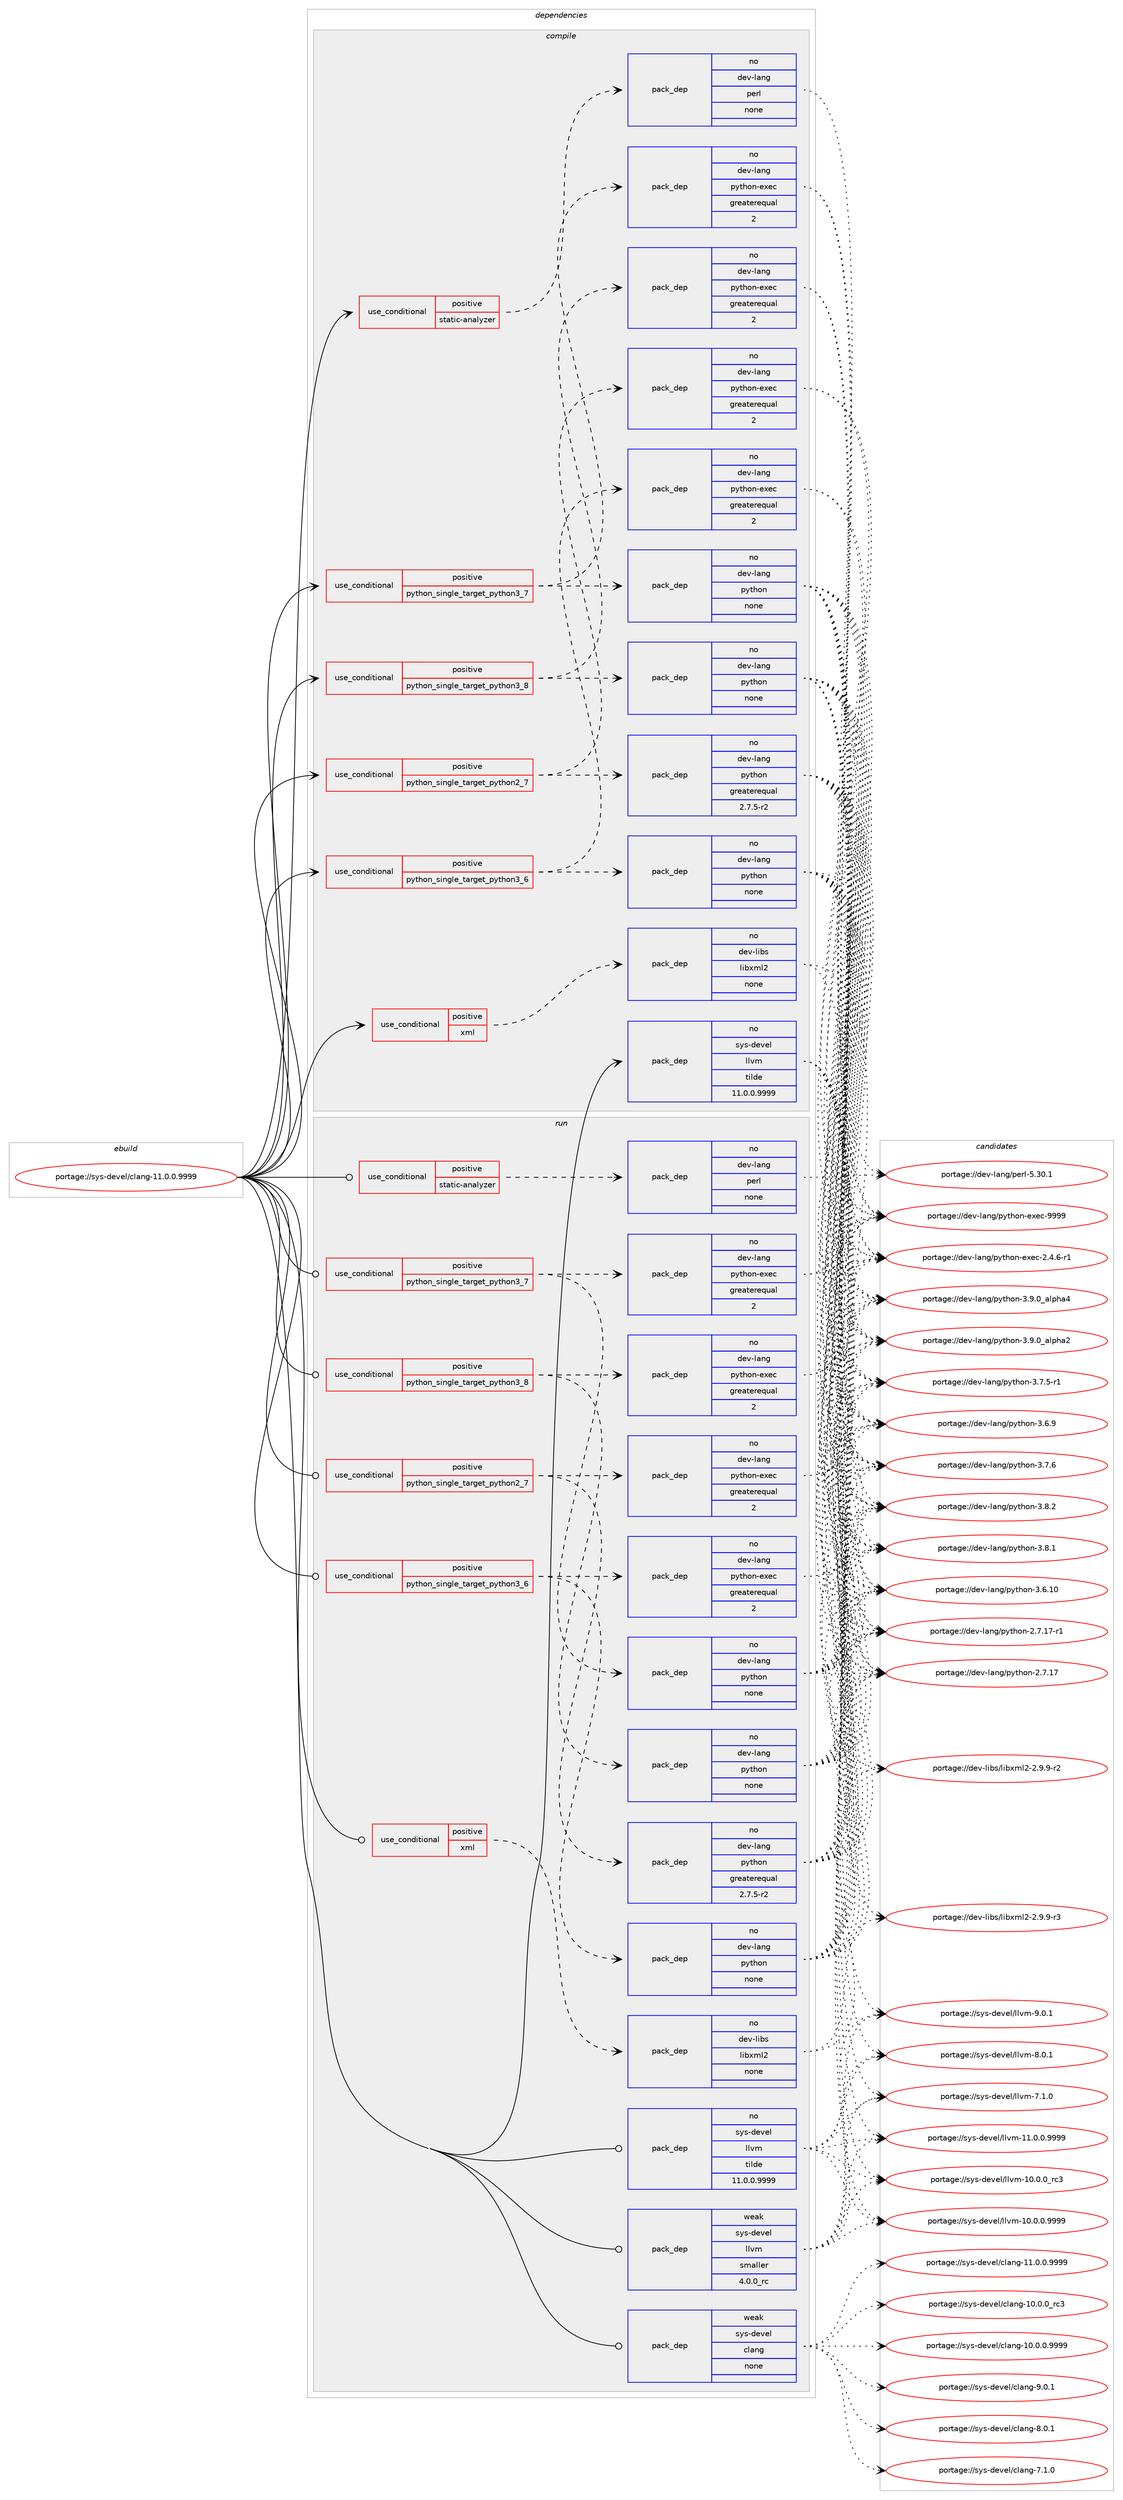 digraph prolog {

# *************
# Graph options
# *************

newrank=true;
concentrate=true;
compound=true;
graph [rankdir=LR,fontname=Helvetica,fontsize=10,ranksep=1.5];#, ranksep=2.5, nodesep=0.2];
edge  [arrowhead=vee];
node  [fontname=Helvetica,fontsize=10];

# **********
# The ebuild
# **********

subgraph cluster_leftcol {
color=gray;
rank=same;
label=<<i>ebuild</i>>;
id [label="portage://sys-devel/clang-11.0.0.9999", color=red, width=4, href="../sys-devel/clang-11.0.0.9999.svg"];
}

# ****************
# The dependencies
# ****************

subgraph cluster_midcol {
color=gray;
label=<<i>dependencies</i>>;
subgraph cluster_compile {
fillcolor="#eeeeee";
style=filled;
label=<<i>compile</i>>;
subgraph cond5942 {
dependency31256 [label=<<TABLE BORDER="0" CELLBORDER="1" CELLSPACING="0" CELLPADDING="4"><TR><TD ROWSPAN="3" CELLPADDING="10">use_conditional</TD></TR><TR><TD>positive</TD></TR><TR><TD>python_single_target_python2_7</TD></TR></TABLE>>, shape=none, color=red];
subgraph pack24529 {
dependency31257 [label=<<TABLE BORDER="0" CELLBORDER="1" CELLSPACING="0" CELLPADDING="4" WIDTH="220"><TR><TD ROWSPAN="6" CELLPADDING="30">pack_dep</TD></TR><TR><TD WIDTH="110">no</TD></TR><TR><TD>dev-lang</TD></TR><TR><TD>python</TD></TR><TR><TD>greaterequal</TD></TR><TR><TD>2.7.5-r2</TD></TR></TABLE>>, shape=none, color=blue];
}
dependency31256:e -> dependency31257:w [weight=20,style="dashed",arrowhead="vee"];
subgraph pack24530 {
dependency31258 [label=<<TABLE BORDER="0" CELLBORDER="1" CELLSPACING="0" CELLPADDING="4" WIDTH="220"><TR><TD ROWSPAN="6" CELLPADDING="30">pack_dep</TD></TR><TR><TD WIDTH="110">no</TD></TR><TR><TD>dev-lang</TD></TR><TR><TD>python-exec</TD></TR><TR><TD>greaterequal</TD></TR><TR><TD>2</TD></TR></TABLE>>, shape=none, color=blue];
}
dependency31256:e -> dependency31258:w [weight=20,style="dashed",arrowhead="vee"];
}
id:e -> dependency31256:w [weight=20,style="solid",arrowhead="vee"];
subgraph cond5943 {
dependency31259 [label=<<TABLE BORDER="0" CELLBORDER="1" CELLSPACING="0" CELLPADDING="4"><TR><TD ROWSPAN="3" CELLPADDING="10">use_conditional</TD></TR><TR><TD>positive</TD></TR><TR><TD>python_single_target_python3_6</TD></TR></TABLE>>, shape=none, color=red];
subgraph pack24531 {
dependency31260 [label=<<TABLE BORDER="0" CELLBORDER="1" CELLSPACING="0" CELLPADDING="4" WIDTH="220"><TR><TD ROWSPAN="6" CELLPADDING="30">pack_dep</TD></TR><TR><TD WIDTH="110">no</TD></TR><TR><TD>dev-lang</TD></TR><TR><TD>python</TD></TR><TR><TD>none</TD></TR><TR><TD></TD></TR></TABLE>>, shape=none, color=blue];
}
dependency31259:e -> dependency31260:w [weight=20,style="dashed",arrowhead="vee"];
subgraph pack24532 {
dependency31261 [label=<<TABLE BORDER="0" CELLBORDER="1" CELLSPACING="0" CELLPADDING="4" WIDTH="220"><TR><TD ROWSPAN="6" CELLPADDING="30">pack_dep</TD></TR><TR><TD WIDTH="110">no</TD></TR><TR><TD>dev-lang</TD></TR><TR><TD>python-exec</TD></TR><TR><TD>greaterequal</TD></TR><TR><TD>2</TD></TR></TABLE>>, shape=none, color=blue];
}
dependency31259:e -> dependency31261:w [weight=20,style="dashed",arrowhead="vee"];
}
id:e -> dependency31259:w [weight=20,style="solid",arrowhead="vee"];
subgraph cond5944 {
dependency31262 [label=<<TABLE BORDER="0" CELLBORDER="1" CELLSPACING="0" CELLPADDING="4"><TR><TD ROWSPAN="3" CELLPADDING="10">use_conditional</TD></TR><TR><TD>positive</TD></TR><TR><TD>python_single_target_python3_7</TD></TR></TABLE>>, shape=none, color=red];
subgraph pack24533 {
dependency31263 [label=<<TABLE BORDER="0" CELLBORDER="1" CELLSPACING="0" CELLPADDING="4" WIDTH="220"><TR><TD ROWSPAN="6" CELLPADDING="30">pack_dep</TD></TR><TR><TD WIDTH="110">no</TD></TR><TR><TD>dev-lang</TD></TR><TR><TD>python</TD></TR><TR><TD>none</TD></TR><TR><TD></TD></TR></TABLE>>, shape=none, color=blue];
}
dependency31262:e -> dependency31263:w [weight=20,style="dashed",arrowhead="vee"];
subgraph pack24534 {
dependency31264 [label=<<TABLE BORDER="0" CELLBORDER="1" CELLSPACING="0" CELLPADDING="4" WIDTH="220"><TR><TD ROWSPAN="6" CELLPADDING="30">pack_dep</TD></TR><TR><TD WIDTH="110">no</TD></TR><TR><TD>dev-lang</TD></TR><TR><TD>python-exec</TD></TR><TR><TD>greaterequal</TD></TR><TR><TD>2</TD></TR></TABLE>>, shape=none, color=blue];
}
dependency31262:e -> dependency31264:w [weight=20,style="dashed",arrowhead="vee"];
}
id:e -> dependency31262:w [weight=20,style="solid",arrowhead="vee"];
subgraph cond5945 {
dependency31265 [label=<<TABLE BORDER="0" CELLBORDER="1" CELLSPACING="0" CELLPADDING="4"><TR><TD ROWSPAN="3" CELLPADDING="10">use_conditional</TD></TR><TR><TD>positive</TD></TR><TR><TD>python_single_target_python3_8</TD></TR></TABLE>>, shape=none, color=red];
subgraph pack24535 {
dependency31266 [label=<<TABLE BORDER="0" CELLBORDER="1" CELLSPACING="0" CELLPADDING="4" WIDTH="220"><TR><TD ROWSPAN="6" CELLPADDING="30">pack_dep</TD></TR><TR><TD WIDTH="110">no</TD></TR><TR><TD>dev-lang</TD></TR><TR><TD>python</TD></TR><TR><TD>none</TD></TR><TR><TD></TD></TR></TABLE>>, shape=none, color=blue];
}
dependency31265:e -> dependency31266:w [weight=20,style="dashed",arrowhead="vee"];
subgraph pack24536 {
dependency31267 [label=<<TABLE BORDER="0" CELLBORDER="1" CELLSPACING="0" CELLPADDING="4" WIDTH="220"><TR><TD ROWSPAN="6" CELLPADDING="30">pack_dep</TD></TR><TR><TD WIDTH="110">no</TD></TR><TR><TD>dev-lang</TD></TR><TR><TD>python-exec</TD></TR><TR><TD>greaterequal</TD></TR><TR><TD>2</TD></TR></TABLE>>, shape=none, color=blue];
}
dependency31265:e -> dependency31267:w [weight=20,style="dashed",arrowhead="vee"];
}
id:e -> dependency31265:w [weight=20,style="solid",arrowhead="vee"];
subgraph cond5946 {
dependency31268 [label=<<TABLE BORDER="0" CELLBORDER="1" CELLSPACING="0" CELLPADDING="4"><TR><TD ROWSPAN="3" CELLPADDING="10">use_conditional</TD></TR><TR><TD>positive</TD></TR><TR><TD>static-analyzer</TD></TR></TABLE>>, shape=none, color=red];
subgraph pack24537 {
dependency31269 [label=<<TABLE BORDER="0" CELLBORDER="1" CELLSPACING="0" CELLPADDING="4" WIDTH="220"><TR><TD ROWSPAN="6" CELLPADDING="30">pack_dep</TD></TR><TR><TD WIDTH="110">no</TD></TR><TR><TD>dev-lang</TD></TR><TR><TD>perl</TD></TR><TR><TD>none</TD></TR><TR><TD></TD></TR></TABLE>>, shape=none, color=blue];
}
dependency31268:e -> dependency31269:w [weight=20,style="dashed",arrowhead="vee"];
}
id:e -> dependency31268:w [weight=20,style="solid",arrowhead="vee"];
subgraph cond5947 {
dependency31270 [label=<<TABLE BORDER="0" CELLBORDER="1" CELLSPACING="0" CELLPADDING="4"><TR><TD ROWSPAN="3" CELLPADDING="10">use_conditional</TD></TR><TR><TD>positive</TD></TR><TR><TD>xml</TD></TR></TABLE>>, shape=none, color=red];
subgraph pack24538 {
dependency31271 [label=<<TABLE BORDER="0" CELLBORDER="1" CELLSPACING="0" CELLPADDING="4" WIDTH="220"><TR><TD ROWSPAN="6" CELLPADDING="30">pack_dep</TD></TR><TR><TD WIDTH="110">no</TD></TR><TR><TD>dev-libs</TD></TR><TR><TD>libxml2</TD></TR><TR><TD>none</TD></TR><TR><TD></TD></TR></TABLE>>, shape=none, color=blue];
}
dependency31270:e -> dependency31271:w [weight=20,style="dashed",arrowhead="vee"];
}
id:e -> dependency31270:w [weight=20,style="solid",arrowhead="vee"];
subgraph pack24539 {
dependency31272 [label=<<TABLE BORDER="0" CELLBORDER="1" CELLSPACING="0" CELLPADDING="4" WIDTH="220"><TR><TD ROWSPAN="6" CELLPADDING="30">pack_dep</TD></TR><TR><TD WIDTH="110">no</TD></TR><TR><TD>sys-devel</TD></TR><TR><TD>llvm</TD></TR><TR><TD>tilde</TD></TR><TR><TD>11.0.0.9999</TD></TR></TABLE>>, shape=none, color=blue];
}
id:e -> dependency31272:w [weight=20,style="solid",arrowhead="vee"];
}
subgraph cluster_compileandrun {
fillcolor="#eeeeee";
style=filled;
label=<<i>compile and run</i>>;
}
subgraph cluster_run {
fillcolor="#eeeeee";
style=filled;
label=<<i>run</i>>;
subgraph cond5948 {
dependency31273 [label=<<TABLE BORDER="0" CELLBORDER="1" CELLSPACING="0" CELLPADDING="4"><TR><TD ROWSPAN="3" CELLPADDING="10">use_conditional</TD></TR><TR><TD>positive</TD></TR><TR><TD>python_single_target_python2_7</TD></TR></TABLE>>, shape=none, color=red];
subgraph pack24540 {
dependency31274 [label=<<TABLE BORDER="0" CELLBORDER="1" CELLSPACING="0" CELLPADDING="4" WIDTH="220"><TR><TD ROWSPAN="6" CELLPADDING="30">pack_dep</TD></TR><TR><TD WIDTH="110">no</TD></TR><TR><TD>dev-lang</TD></TR><TR><TD>python</TD></TR><TR><TD>greaterequal</TD></TR><TR><TD>2.7.5-r2</TD></TR></TABLE>>, shape=none, color=blue];
}
dependency31273:e -> dependency31274:w [weight=20,style="dashed",arrowhead="vee"];
subgraph pack24541 {
dependency31275 [label=<<TABLE BORDER="0" CELLBORDER="1" CELLSPACING="0" CELLPADDING="4" WIDTH="220"><TR><TD ROWSPAN="6" CELLPADDING="30">pack_dep</TD></TR><TR><TD WIDTH="110">no</TD></TR><TR><TD>dev-lang</TD></TR><TR><TD>python-exec</TD></TR><TR><TD>greaterequal</TD></TR><TR><TD>2</TD></TR></TABLE>>, shape=none, color=blue];
}
dependency31273:e -> dependency31275:w [weight=20,style="dashed",arrowhead="vee"];
}
id:e -> dependency31273:w [weight=20,style="solid",arrowhead="odot"];
subgraph cond5949 {
dependency31276 [label=<<TABLE BORDER="0" CELLBORDER="1" CELLSPACING="0" CELLPADDING="4"><TR><TD ROWSPAN="3" CELLPADDING="10">use_conditional</TD></TR><TR><TD>positive</TD></TR><TR><TD>python_single_target_python3_6</TD></TR></TABLE>>, shape=none, color=red];
subgraph pack24542 {
dependency31277 [label=<<TABLE BORDER="0" CELLBORDER="1" CELLSPACING="0" CELLPADDING="4" WIDTH="220"><TR><TD ROWSPAN="6" CELLPADDING="30">pack_dep</TD></TR><TR><TD WIDTH="110">no</TD></TR><TR><TD>dev-lang</TD></TR><TR><TD>python</TD></TR><TR><TD>none</TD></TR><TR><TD></TD></TR></TABLE>>, shape=none, color=blue];
}
dependency31276:e -> dependency31277:w [weight=20,style="dashed",arrowhead="vee"];
subgraph pack24543 {
dependency31278 [label=<<TABLE BORDER="0" CELLBORDER="1" CELLSPACING="0" CELLPADDING="4" WIDTH="220"><TR><TD ROWSPAN="6" CELLPADDING="30">pack_dep</TD></TR><TR><TD WIDTH="110">no</TD></TR><TR><TD>dev-lang</TD></TR><TR><TD>python-exec</TD></TR><TR><TD>greaterequal</TD></TR><TR><TD>2</TD></TR></TABLE>>, shape=none, color=blue];
}
dependency31276:e -> dependency31278:w [weight=20,style="dashed",arrowhead="vee"];
}
id:e -> dependency31276:w [weight=20,style="solid",arrowhead="odot"];
subgraph cond5950 {
dependency31279 [label=<<TABLE BORDER="0" CELLBORDER="1" CELLSPACING="0" CELLPADDING="4"><TR><TD ROWSPAN="3" CELLPADDING="10">use_conditional</TD></TR><TR><TD>positive</TD></TR><TR><TD>python_single_target_python3_7</TD></TR></TABLE>>, shape=none, color=red];
subgraph pack24544 {
dependency31280 [label=<<TABLE BORDER="0" CELLBORDER="1" CELLSPACING="0" CELLPADDING="4" WIDTH="220"><TR><TD ROWSPAN="6" CELLPADDING="30">pack_dep</TD></TR><TR><TD WIDTH="110">no</TD></TR><TR><TD>dev-lang</TD></TR><TR><TD>python</TD></TR><TR><TD>none</TD></TR><TR><TD></TD></TR></TABLE>>, shape=none, color=blue];
}
dependency31279:e -> dependency31280:w [weight=20,style="dashed",arrowhead="vee"];
subgraph pack24545 {
dependency31281 [label=<<TABLE BORDER="0" CELLBORDER="1" CELLSPACING="0" CELLPADDING="4" WIDTH="220"><TR><TD ROWSPAN="6" CELLPADDING="30">pack_dep</TD></TR><TR><TD WIDTH="110">no</TD></TR><TR><TD>dev-lang</TD></TR><TR><TD>python-exec</TD></TR><TR><TD>greaterequal</TD></TR><TR><TD>2</TD></TR></TABLE>>, shape=none, color=blue];
}
dependency31279:e -> dependency31281:w [weight=20,style="dashed",arrowhead="vee"];
}
id:e -> dependency31279:w [weight=20,style="solid",arrowhead="odot"];
subgraph cond5951 {
dependency31282 [label=<<TABLE BORDER="0" CELLBORDER="1" CELLSPACING="0" CELLPADDING="4"><TR><TD ROWSPAN="3" CELLPADDING="10">use_conditional</TD></TR><TR><TD>positive</TD></TR><TR><TD>python_single_target_python3_8</TD></TR></TABLE>>, shape=none, color=red];
subgraph pack24546 {
dependency31283 [label=<<TABLE BORDER="0" CELLBORDER="1" CELLSPACING="0" CELLPADDING="4" WIDTH="220"><TR><TD ROWSPAN="6" CELLPADDING="30">pack_dep</TD></TR><TR><TD WIDTH="110">no</TD></TR><TR><TD>dev-lang</TD></TR><TR><TD>python</TD></TR><TR><TD>none</TD></TR><TR><TD></TD></TR></TABLE>>, shape=none, color=blue];
}
dependency31282:e -> dependency31283:w [weight=20,style="dashed",arrowhead="vee"];
subgraph pack24547 {
dependency31284 [label=<<TABLE BORDER="0" CELLBORDER="1" CELLSPACING="0" CELLPADDING="4" WIDTH="220"><TR><TD ROWSPAN="6" CELLPADDING="30">pack_dep</TD></TR><TR><TD WIDTH="110">no</TD></TR><TR><TD>dev-lang</TD></TR><TR><TD>python-exec</TD></TR><TR><TD>greaterequal</TD></TR><TR><TD>2</TD></TR></TABLE>>, shape=none, color=blue];
}
dependency31282:e -> dependency31284:w [weight=20,style="dashed",arrowhead="vee"];
}
id:e -> dependency31282:w [weight=20,style="solid",arrowhead="odot"];
subgraph cond5952 {
dependency31285 [label=<<TABLE BORDER="0" CELLBORDER="1" CELLSPACING="0" CELLPADDING="4"><TR><TD ROWSPAN="3" CELLPADDING="10">use_conditional</TD></TR><TR><TD>positive</TD></TR><TR><TD>static-analyzer</TD></TR></TABLE>>, shape=none, color=red];
subgraph pack24548 {
dependency31286 [label=<<TABLE BORDER="0" CELLBORDER="1" CELLSPACING="0" CELLPADDING="4" WIDTH="220"><TR><TD ROWSPAN="6" CELLPADDING="30">pack_dep</TD></TR><TR><TD WIDTH="110">no</TD></TR><TR><TD>dev-lang</TD></TR><TR><TD>perl</TD></TR><TR><TD>none</TD></TR><TR><TD></TD></TR></TABLE>>, shape=none, color=blue];
}
dependency31285:e -> dependency31286:w [weight=20,style="dashed",arrowhead="vee"];
}
id:e -> dependency31285:w [weight=20,style="solid",arrowhead="odot"];
subgraph cond5953 {
dependency31287 [label=<<TABLE BORDER="0" CELLBORDER="1" CELLSPACING="0" CELLPADDING="4"><TR><TD ROWSPAN="3" CELLPADDING="10">use_conditional</TD></TR><TR><TD>positive</TD></TR><TR><TD>xml</TD></TR></TABLE>>, shape=none, color=red];
subgraph pack24549 {
dependency31288 [label=<<TABLE BORDER="0" CELLBORDER="1" CELLSPACING="0" CELLPADDING="4" WIDTH="220"><TR><TD ROWSPAN="6" CELLPADDING="30">pack_dep</TD></TR><TR><TD WIDTH="110">no</TD></TR><TR><TD>dev-libs</TD></TR><TR><TD>libxml2</TD></TR><TR><TD>none</TD></TR><TR><TD></TD></TR></TABLE>>, shape=none, color=blue];
}
dependency31287:e -> dependency31288:w [weight=20,style="dashed",arrowhead="vee"];
}
id:e -> dependency31287:w [weight=20,style="solid",arrowhead="odot"];
subgraph pack24550 {
dependency31289 [label=<<TABLE BORDER="0" CELLBORDER="1" CELLSPACING="0" CELLPADDING="4" WIDTH="220"><TR><TD ROWSPAN="6" CELLPADDING="30">pack_dep</TD></TR><TR><TD WIDTH="110">no</TD></TR><TR><TD>sys-devel</TD></TR><TR><TD>llvm</TD></TR><TR><TD>tilde</TD></TR><TR><TD>11.0.0.9999</TD></TR></TABLE>>, shape=none, color=blue];
}
id:e -> dependency31289:w [weight=20,style="solid",arrowhead="odot"];
subgraph pack24551 {
dependency31290 [label=<<TABLE BORDER="0" CELLBORDER="1" CELLSPACING="0" CELLPADDING="4" WIDTH="220"><TR><TD ROWSPAN="6" CELLPADDING="30">pack_dep</TD></TR><TR><TD WIDTH="110">weak</TD></TR><TR><TD>sys-devel</TD></TR><TR><TD>clang</TD></TR><TR><TD>none</TD></TR><TR><TD></TD></TR></TABLE>>, shape=none, color=blue];
}
id:e -> dependency31290:w [weight=20,style="solid",arrowhead="odot"];
subgraph pack24552 {
dependency31291 [label=<<TABLE BORDER="0" CELLBORDER="1" CELLSPACING="0" CELLPADDING="4" WIDTH="220"><TR><TD ROWSPAN="6" CELLPADDING="30">pack_dep</TD></TR><TR><TD WIDTH="110">weak</TD></TR><TR><TD>sys-devel</TD></TR><TR><TD>llvm</TD></TR><TR><TD>smaller</TD></TR><TR><TD>4.0.0_rc</TD></TR></TABLE>>, shape=none, color=blue];
}
id:e -> dependency31291:w [weight=20,style="solid",arrowhead="odot"];
}
}

# **************
# The candidates
# **************

subgraph cluster_choices {
rank=same;
color=gray;
label=<<i>candidates</i>>;

subgraph choice24529 {
color=black;
nodesep=1;
choice10010111845108971101034711212111610411111045514657464895971081121049752 [label="portage://dev-lang/python-3.9.0_alpha4", color=red, width=4,href="../dev-lang/python-3.9.0_alpha4.svg"];
choice10010111845108971101034711212111610411111045514657464895971081121049750 [label="portage://dev-lang/python-3.9.0_alpha2", color=red, width=4,href="../dev-lang/python-3.9.0_alpha2.svg"];
choice100101118451089711010347112121116104111110455146564650 [label="portage://dev-lang/python-3.8.2", color=red, width=4,href="../dev-lang/python-3.8.2.svg"];
choice100101118451089711010347112121116104111110455146564649 [label="portage://dev-lang/python-3.8.1", color=red, width=4,href="../dev-lang/python-3.8.1.svg"];
choice100101118451089711010347112121116104111110455146554654 [label="portage://dev-lang/python-3.7.6", color=red, width=4,href="../dev-lang/python-3.7.6.svg"];
choice1001011184510897110103471121211161041111104551465546534511449 [label="portage://dev-lang/python-3.7.5-r1", color=red, width=4,href="../dev-lang/python-3.7.5-r1.svg"];
choice100101118451089711010347112121116104111110455146544657 [label="portage://dev-lang/python-3.6.9", color=red, width=4,href="../dev-lang/python-3.6.9.svg"];
choice10010111845108971101034711212111610411111045514654464948 [label="portage://dev-lang/python-3.6.10", color=red, width=4,href="../dev-lang/python-3.6.10.svg"];
choice100101118451089711010347112121116104111110455046554649554511449 [label="portage://dev-lang/python-2.7.17-r1", color=red, width=4,href="../dev-lang/python-2.7.17-r1.svg"];
choice10010111845108971101034711212111610411111045504655464955 [label="portage://dev-lang/python-2.7.17", color=red, width=4,href="../dev-lang/python-2.7.17.svg"];
dependency31257:e -> choice10010111845108971101034711212111610411111045514657464895971081121049752:w [style=dotted,weight="100"];
dependency31257:e -> choice10010111845108971101034711212111610411111045514657464895971081121049750:w [style=dotted,weight="100"];
dependency31257:e -> choice100101118451089711010347112121116104111110455146564650:w [style=dotted,weight="100"];
dependency31257:e -> choice100101118451089711010347112121116104111110455146564649:w [style=dotted,weight="100"];
dependency31257:e -> choice100101118451089711010347112121116104111110455146554654:w [style=dotted,weight="100"];
dependency31257:e -> choice1001011184510897110103471121211161041111104551465546534511449:w [style=dotted,weight="100"];
dependency31257:e -> choice100101118451089711010347112121116104111110455146544657:w [style=dotted,weight="100"];
dependency31257:e -> choice10010111845108971101034711212111610411111045514654464948:w [style=dotted,weight="100"];
dependency31257:e -> choice100101118451089711010347112121116104111110455046554649554511449:w [style=dotted,weight="100"];
dependency31257:e -> choice10010111845108971101034711212111610411111045504655464955:w [style=dotted,weight="100"];
}
subgraph choice24530 {
color=black;
nodesep=1;
choice10010111845108971101034711212111610411111045101120101994557575757 [label="portage://dev-lang/python-exec-9999", color=red, width=4,href="../dev-lang/python-exec-9999.svg"];
choice10010111845108971101034711212111610411111045101120101994550465246544511449 [label="portage://dev-lang/python-exec-2.4.6-r1", color=red, width=4,href="../dev-lang/python-exec-2.4.6-r1.svg"];
dependency31258:e -> choice10010111845108971101034711212111610411111045101120101994557575757:w [style=dotted,weight="100"];
dependency31258:e -> choice10010111845108971101034711212111610411111045101120101994550465246544511449:w [style=dotted,weight="100"];
}
subgraph choice24531 {
color=black;
nodesep=1;
choice10010111845108971101034711212111610411111045514657464895971081121049752 [label="portage://dev-lang/python-3.9.0_alpha4", color=red, width=4,href="../dev-lang/python-3.9.0_alpha4.svg"];
choice10010111845108971101034711212111610411111045514657464895971081121049750 [label="portage://dev-lang/python-3.9.0_alpha2", color=red, width=4,href="../dev-lang/python-3.9.0_alpha2.svg"];
choice100101118451089711010347112121116104111110455146564650 [label="portage://dev-lang/python-3.8.2", color=red, width=4,href="../dev-lang/python-3.8.2.svg"];
choice100101118451089711010347112121116104111110455146564649 [label="portage://dev-lang/python-3.8.1", color=red, width=4,href="../dev-lang/python-3.8.1.svg"];
choice100101118451089711010347112121116104111110455146554654 [label="portage://dev-lang/python-3.7.6", color=red, width=4,href="../dev-lang/python-3.7.6.svg"];
choice1001011184510897110103471121211161041111104551465546534511449 [label="portage://dev-lang/python-3.7.5-r1", color=red, width=4,href="../dev-lang/python-3.7.5-r1.svg"];
choice100101118451089711010347112121116104111110455146544657 [label="portage://dev-lang/python-3.6.9", color=red, width=4,href="../dev-lang/python-3.6.9.svg"];
choice10010111845108971101034711212111610411111045514654464948 [label="portage://dev-lang/python-3.6.10", color=red, width=4,href="../dev-lang/python-3.6.10.svg"];
choice100101118451089711010347112121116104111110455046554649554511449 [label="portage://dev-lang/python-2.7.17-r1", color=red, width=4,href="../dev-lang/python-2.7.17-r1.svg"];
choice10010111845108971101034711212111610411111045504655464955 [label="portage://dev-lang/python-2.7.17", color=red, width=4,href="../dev-lang/python-2.7.17.svg"];
dependency31260:e -> choice10010111845108971101034711212111610411111045514657464895971081121049752:w [style=dotted,weight="100"];
dependency31260:e -> choice10010111845108971101034711212111610411111045514657464895971081121049750:w [style=dotted,weight="100"];
dependency31260:e -> choice100101118451089711010347112121116104111110455146564650:w [style=dotted,weight="100"];
dependency31260:e -> choice100101118451089711010347112121116104111110455146564649:w [style=dotted,weight="100"];
dependency31260:e -> choice100101118451089711010347112121116104111110455146554654:w [style=dotted,weight="100"];
dependency31260:e -> choice1001011184510897110103471121211161041111104551465546534511449:w [style=dotted,weight="100"];
dependency31260:e -> choice100101118451089711010347112121116104111110455146544657:w [style=dotted,weight="100"];
dependency31260:e -> choice10010111845108971101034711212111610411111045514654464948:w [style=dotted,weight="100"];
dependency31260:e -> choice100101118451089711010347112121116104111110455046554649554511449:w [style=dotted,weight="100"];
dependency31260:e -> choice10010111845108971101034711212111610411111045504655464955:w [style=dotted,weight="100"];
}
subgraph choice24532 {
color=black;
nodesep=1;
choice10010111845108971101034711212111610411111045101120101994557575757 [label="portage://dev-lang/python-exec-9999", color=red, width=4,href="../dev-lang/python-exec-9999.svg"];
choice10010111845108971101034711212111610411111045101120101994550465246544511449 [label="portage://dev-lang/python-exec-2.4.6-r1", color=red, width=4,href="../dev-lang/python-exec-2.4.6-r1.svg"];
dependency31261:e -> choice10010111845108971101034711212111610411111045101120101994557575757:w [style=dotted,weight="100"];
dependency31261:e -> choice10010111845108971101034711212111610411111045101120101994550465246544511449:w [style=dotted,weight="100"];
}
subgraph choice24533 {
color=black;
nodesep=1;
choice10010111845108971101034711212111610411111045514657464895971081121049752 [label="portage://dev-lang/python-3.9.0_alpha4", color=red, width=4,href="../dev-lang/python-3.9.0_alpha4.svg"];
choice10010111845108971101034711212111610411111045514657464895971081121049750 [label="portage://dev-lang/python-3.9.0_alpha2", color=red, width=4,href="../dev-lang/python-3.9.0_alpha2.svg"];
choice100101118451089711010347112121116104111110455146564650 [label="portage://dev-lang/python-3.8.2", color=red, width=4,href="../dev-lang/python-3.8.2.svg"];
choice100101118451089711010347112121116104111110455146564649 [label="portage://dev-lang/python-3.8.1", color=red, width=4,href="../dev-lang/python-3.8.1.svg"];
choice100101118451089711010347112121116104111110455146554654 [label="portage://dev-lang/python-3.7.6", color=red, width=4,href="../dev-lang/python-3.7.6.svg"];
choice1001011184510897110103471121211161041111104551465546534511449 [label="portage://dev-lang/python-3.7.5-r1", color=red, width=4,href="../dev-lang/python-3.7.5-r1.svg"];
choice100101118451089711010347112121116104111110455146544657 [label="portage://dev-lang/python-3.6.9", color=red, width=4,href="../dev-lang/python-3.6.9.svg"];
choice10010111845108971101034711212111610411111045514654464948 [label="portage://dev-lang/python-3.6.10", color=red, width=4,href="../dev-lang/python-3.6.10.svg"];
choice100101118451089711010347112121116104111110455046554649554511449 [label="portage://dev-lang/python-2.7.17-r1", color=red, width=4,href="../dev-lang/python-2.7.17-r1.svg"];
choice10010111845108971101034711212111610411111045504655464955 [label="portage://dev-lang/python-2.7.17", color=red, width=4,href="../dev-lang/python-2.7.17.svg"];
dependency31263:e -> choice10010111845108971101034711212111610411111045514657464895971081121049752:w [style=dotted,weight="100"];
dependency31263:e -> choice10010111845108971101034711212111610411111045514657464895971081121049750:w [style=dotted,weight="100"];
dependency31263:e -> choice100101118451089711010347112121116104111110455146564650:w [style=dotted,weight="100"];
dependency31263:e -> choice100101118451089711010347112121116104111110455146564649:w [style=dotted,weight="100"];
dependency31263:e -> choice100101118451089711010347112121116104111110455146554654:w [style=dotted,weight="100"];
dependency31263:e -> choice1001011184510897110103471121211161041111104551465546534511449:w [style=dotted,weight="100"];
dependency31263:e -> choice100101118451089711010347112121116104111110455146544657:w [style=dotted,weight="100"];
dependency31263:e -> choice10010111845108971101034711212111610411111045514654464948:w [style=dotted,weight="100"];
dependency31263:e -> choice100101118451089711010347112121116104111110455046554649554511449:w [style=dotted,weight="100"];
dependency31263:e -> choice10010111845108971101034711212111610411111045504655464955:w [style=dotted,weight="100"];
}
subgraph choice24534 {
color=black;
nodesep=1;
choice10010111845108971101034711212111610411111045101120101994557575757 [label="portage://dev-lang/python-exec-9999", color=red, width=4,href="../dev-lang/python-exec-9999.svg"];
choice10010111845108971101034711212111610411111045101120101994550465246544511449 [label="portage://dev-lang/python-exec-2.4.6-r1", color=red, width=4,href="../dev-lang/python-exec-2.4.6-r1.svg"];
dependency31264:e -> choice10010111845108971101034711212111610411111045101120101994557575757:w [style=dotted,weight="100"];
dependency31264:e -> choice10010111845108971101034711212111610411111045101120101994550465246544511449:w [style=dotted,weight="100"];
}
subgraph choice24535 {
color=black;
nodesep=1;
choice10010111845108971101034711212111610411111045514657464895971081121049752 [label="portage://dev-lang/python-3.9.0_alpha4", color=red, width=4,href="../dev-lang/python-3.9.0_alpha4.svg"];
choice10010111845108971101034711212111610411111045514657464895971081121049750 [label="portage://dev-lang/python-3.9.0_alpha2", color=red, width=4,href="../dev-lang/python-3.9.0_alpha2.svg"];
choice100101118451089711010347112121116104111110455146564650 [label="portage://dev-lang/python-3.8.2", color=red, width=4,href="../dev-lang/python-3.8.2.svg"];
choice100101118451089711010347112121116104111110455146564649 [label="portage://dev-lang/python-3.8.1", color=red, width=4,href="../dev-lang/python-3.8.1.svg"];
choice100101118451089711010347112121116104111110455146554654 [label="portage://dev-lang/python-3.7.6", color=red, width=4,href="../dev-lang/python-3.7.6.svg"];
choice1001011184510897110103471121211161041111104551465546534511449 [label="portage://dev-lang/python-3.7.5-r1", color=red, width=4,href="../dev-lang/python-3.7.5-r1.svg"];
choice100101118451089711010347112121116104111110455146544657 [label="portage://dev-lang/python-3.6.9", color=red, width=4,href="../dev-lang/python-3.6.9.svg"];
choice10010111845108971101034711212111610411111045514654464948 [label="portage://dev-lang/python-3.6.10", color=red, width=4,href="../dev-lang/python-3.6.10.svg"];
choice100101118451089711010347112121116104111110455046554649554511449 [label="portage://dev-lang/python-2.7.17-r1", color=red, width=4,href="../dev-lang/python-2.7.17-r1.svg"];
choice10010111845108971101034711212111610411111045504655464955 [label="portage://dev-lang/python-2.7.17", color=red, width=4,href="../dev-lang/python-2.7.17.svg"];
dependency31266:e -> choice10010111845108971101034711212111610411111045514657464895971081121049752:w [style=dotted,weight="100"];
dependency31266:e -> choice10010111845108971101034711212111610411111045514657464895971081121049750:w [style=dotted,weight="100"];
dependency31266:e -> choice100101118451089711010347112121116104111110455146564650:w [style=dotted,weight="100"];
dependency31266:e -> choice100101118451089711010347112121116104111110455146564649:w [style=dotted,weight="100"];
dependency31266:e -> choice100101118451089711010347112121116104111110455146554654:w [style=dotted,weight="100"];
dependency31266:e -> choice1001011184510897110103471121211161041111104551465546534511449:w [style=dotted,weight="100"];
dependency31266:e -> choice100101118451089711010347112121116104111110455146544657:w [style=dotted,weight="100"];
dependency31266:e -> choice10010111845108971101034711212111610411111045514654464948:w [style=dotted,weight="100"];
dependency31266:e -> choice100101118451089711010347112121116104111110455046554649554511449:w [style=dotted,weight="100"];
dependency31266:e -> choice10010111845108971101034711212111610411111045504655464955:w [style=dotted,weight="100"];
}
subgraph choice24536 {
color=black;
nodesep=1;
choice10010111845108971101034711212111610411111045101120101994557575757 [label="portage://dev-lang/python-exec-9999", color=red, width=4,href="../dev-lang/python-exec-9999.svg"];
choice10010111845108971101034711212111610411111045101120101994550465246544511449 [label="portage://dev-lang/python-exec-2.4.6-r1", color=red, width=4,href="../dev-lang/python-exec-2.4.6-r1.svg"];
dependency31267:e -> choice10010111845108971101034711212111610411111045101120101994557575757:w [style=dotted,weight="100"];
dependency31267:e -> choice10010111845108971101034711212111610411111045101120101994550465246544511449:w [style=dotted,weight="100"];
}
subgraph choice24537 {
color=black;
nodesep=1;
choice10010111845108971101034711210111410845534651484649 [label="portage://dev-lang/perl-5.30.1", color=red, width=4,href="../dev-lang/perl-5.30.1.svg"];
dependency31269:e -> choice10010111845108971101034711210111410845534651484649:w [style=dotted,weight="100"];
}
subgraph choice24538 {
color=black;
nodesep=1;
choice10010111845108105981154710810598120109108504550465746574511451 [label="portage://dev-libs/libxml2-2.9.9-r3", color=red, width=4,href="../dev-libs/libxml2-2.9.9-r3.svg"];
choice10010111845108105981154710810598120109108504550465746574511450 [label="portage://dev-libs/libxml2-2.9.9-r2", color=red, width=4,href="../dev-libs/libxml2-2.9.9-r2.svg"];
dependency31271:e -> choice10010111845108105981154710810598120109108504550465746574511451:w [style=dotted,weight="100"];
dependency31271:e -> choice10010111845108105981154710810598120109108504550465746574511450:w [style=dotted,weight="100"];
}
subgraph choice24539 {
color=black;
nodesep=1;
choice1151211154510010111810110847108108118109455746484649 [label="portage://sys-devel/llvm-9.0.1", color=red, width=4,href="../sys-devel/llvm-9.0.1.svg"];
choice1151211154510010111810110847108108118109455646484649 [label="portage://sys-devel/llvm-8.0.1", color=red, width=4,href="../sys-devel/llvm-8.0.1.svg"];
choice1151211154510010111810110847108108118109455546494648 [label="portage://sys-devel/llvm-7.1.0", color=red, width=4,href="../sys-devel/llvm-7.1.0.svg"];
choice1151211154510010111810110847108108118109454949464846484657575757 [label="portage://sys-devel/llvm-11.0.0.9999", color=red, width=4,href="../sys-devel/llvm-11.0.0.9999.svg"];
choice115121115451001011181011084710810811810945494846484648951149951 [label="portage://sys-devel/llvm-10.0.0_rc3", color=red, width=4,href="../sys-devel/llvm-10.0.0_rc3.svg"];
choice1151211154510010111810110847108108118109454948464846484657575757 [label="portage://sys-devel/llvm-10.0.0.9999", color=red, width=4,href="../sys-devel/llvm-10.0.0.9999.svg"];
dependency31272:e -> choice1151211154510010111810110847108108118109455746484649:w [style=dotted,weight="100"];
dependency31272:e -> choice1151211154510010111810110847108108118109455646484649:w [style=dotted,weight="100"];
dependency31272:e -> choice1151211154510010111810110847108108118109455546494648:w [style=dotted,weight="100"];
dependency31272:e -> choice1151211154510010111810110847108108118109454949464846484657575757:w [style=dotted,weight="100"];
dependency31272:e -> choice115121115451001011181011084710810811810945494846484648951149951:w [style=dotted,weight="100"];
dependency31272:e -> choice1151211154510010111810110847108108118109454948464846484657575757:w [style=dotted,weight="100"];
}
subgraph choice24540 {
color=black;
nodesep=1;
choice10010111845108971101034711212111610411111045514657464895971081121049752 [label="portage://dev-lang/python-3.9.0_alpha4", color=red, width=4,href="../dev-lang/python-3.9.0_alpha4.svg"];
choice10010111845108971101034711212111610411111045514657464895971081121049750 [label="portage://dev-lang/python-3.9.0_alpha2", color=red, width=4,href="../dev-lang/python-3.9.0_alpha2.svg"];
choice100101118451089711010347112121116104111110455146564650 [label="portage://dev-lang/python-3.8.2", color=red, width=4,href="../dev-lang/python-3.8.2.svg"];
choice100101118451089711010347112121116104111110455146564649 [label="portage://dev-lang/python-3.8.1", color=red, width=4,href="../dev-lang/python-3.8.1.svg"];
choice100101118451089711010347112121116104111110455146554654 [label="portage://dev-lang/python-3.7.6", color=red, width=4,href="../dev-lang/python-3.7.6.svg"];
choice1001011184510897110103471121211161041111104551465546534511449 [label="portage://dev-lang/python-3.7.5-r1", color=red, width=4,href="../dev-lang/python-3.7.5-r1.svg"];
choice100101118451089711010347112121116104111110455146544657 [label="portage://dev-lang/python-3.6.9", color=red, width=4,href="../dev-lang/python-3.6.9.svg"];
choice10010111845108971101034711212111610411111045514654464948 [label="portage://dev-lang/python-3.6.10", color=red, width=4,href="../dev-lang/python-3.6.10.svg"];
choice100101118451089711010347112121116104111110455046554649554511449 [label="portage://dev-lang/python-2.7.17-r1", color=red, width=4,href="../dev-lang/python-2.7.17-r1.svg"];
choice10010111845108971101034711212111610411111045504655464955 [label="portage://dev-lang/python-2.7.17", color=red, width=4,href="../dev-lang/python-2.7.17.svg"];
dependency31274:e -> choice10010111845108971101034711212111610411111045514657464895971081121049752:w [style=dotted,weight="100"];
dependency31274:e -> choice10010111845108971101034711212111610411111045514657464895971081121049750:w [style=dotted,weight="100"];
dependency31274:e -> choice100101118451089711010347112121116104111110455146564650:w [style=dotted,weight="100"];
dependency31274:e -> choice100101118451089711010347112121116104111110455146564649:w [style=dotted,weight="100"];
dependency31274:e -> choice100101118451089711010347112121116104111110455146554654:w [style=dotted,weight="100"];
dependency31274:e -> choice1001011184510897110103471121211161041111104551465546534511449:w [style=dotted,weight="100"];
dependency31274:e -> choice100101118451089711010347112121116104111110455146544657:w [style=dotted,weight="100"];
dependency31274:e -> choice10010111845108971101034711212111610411111045514654464948:w [style=dotted,weight="100"];
dependency31274:e -> choice100101118451089711010347112121116104111110455046554649554511449:w [style=dotted,weight="100"];
dependency31274:e -> choice10010111845108971101034711212111610411111045504655464955:w [style=dotted,weight="100"];
}
subgraph choice24541 {
color=black;
nodesep=1;
choice10010111845108971101034711212111610411111045101120101994557575757 [label="portage://dev-lang/python-exec-9999", color=red, width=4,href="../dev-lang/python-exec-9999.svg"];
choice10010111845108971101034711212111610411111045101120101994550465246544511449 [label="portage://dev-lang/python-exec-2.4.6-r1", color=red, width=4,href="../dev-lang/python-exec-2.4.6-r1.svg"];
dependency31275:e -> choice10010111845108971101034711212111610411111045101120101994557575757:w [style=dotted,weight="100"];
dependency31275:e -> choice10010111845108971101034711212111610411111045101120101994550465246544511449:w [style=dotted,weight="100"];
}
subgraph choice24542 {
color=black;
nodesep=1;
choice10010111845108971101034711212111610411111045514657464895971081121049752 [label="portage://dev-lang/python-3.9.0_alpha4", color=red, width=4,href="../dev-lang/python-3.9.0_alpha4.svg"];
choice10010111845108971101034711212111610411111045514657464895971081121049750 [label="portage://dev-lang/python-3.9.0_alpha2", color=red, width=4,href="../dev-lang/python-3.9.0_alpha2.svg"];
choice100101118451089711010347112121116104111110455146564650 [label="portage://dev-lang/python-3.8.2", color=red, width=4,href="../dev-lang/python-3.8.2.svg"];
choice100101118451089711010347112121116104111110455146564649 [label="portage://dev-lang/python-3.8.1", color=red, width=4,href="../dev-lang/python-3.8.1.svg"];
choice100101118451089711010347112121116104111110455146554654 [label="portage://dev-lang/python-3.7.6", color=red, width=4,href="../dev-lang/python-3.7.6.svg"];
choice1001011184510897110103471121211161041111104551465546534511449 [label="portage://dev-lang/python-3.7.5-r1", color=red, width=4,href="../dev-lang/python-3.7.5-r1.svg"];
choice100101118451089711010347112121116104111110455146544657 [label="portage://dev-lang/python-3.6.9", color=red, width=4,href="../dev-lang/python-3.6.9.svg"];
choice10010111845108971101034711212111610411111045514654464948 [label="portage://dev-lang/python-3.6.10", color=red, width=4,href="../dev-lang/python-3.6.10.svg"];
choice100101118451089711010347112121116104111110455046554649554511449 [label="portage://dev-lang/python-2.7.17-r1", color=red, width=4,href="../dev-lang/python-2.7.17-r1.svg"];
choice10010111845108971101034711212111610411111045504655464955 [label="portage://dev-lang/python-2.7.17", color=red, width=4,href="../dev-lang/python-2.7.17.svg"];
dependency31277:e -> choice10010111845108971101034711212111610411111045514657464895971081121049752:w [style=dotted,weight="100"];
dependency31277:e -> choice10010111845108971101034711212111610411111045514657464895971081121049750:w [style=dotted,weight="100"];
dependency31277:e -> choice100101118451089711010347112121116104111110455146564650:w [style=dotted,weight="100"];
dependency31277:e -> choice100101118451089711010347112121116104111110455146564649:w [style=dotted,weight="100"];
dependency31277:e -> choice100101118451089711010347112121116104111110455146554654:w [style=dotted,weight="100"];
dependency31277:e -> choice1001011184510897110103471121211161041111104551465546534511449:w [style=dotted,weight="100"];
dependency31277:e -> choice100101118451089711010347112121116104111110455146544657:w [style=dotted,weight="100"];
dependency31277:e -> choice10010111845108971101034711212111610411111045514654464948:w [style=dotted,weight="100"];
dependency31277:e -> choice100101118451089711010347112121116104111110455046554649554511449:w [style=dotted,weight="100"];
dependency31277:e -> choice10010111845108971101034711212111610411111045504655464955:w [style=dotted,weight="100"];
}
subgraph choice24543 {
color=black;
nodesep=1;
choice10010111845108971101034711212111610411111045101120101994557575757 [label="portage://dev-lang/python-exec-9999", color=red, width=4,href="../dev-lang/python-exec-9999.svg"];
choice10010111845108971101034711212111610411111045101120101994550465246544511449 [label="portage://dev-lang/python-exec-2.4.6-r1", color=red, width=4,href="../dev-lang/python-exec-2.4.6-r1.svg"];
dependency31278:e -> choice10010111845108971101034711212111610411111045101120101994557575757:w [style=dotted,weight="100"];
dependency31278:e -> choice10010111845108971101034711212111610411111045101120101994550465246544511449:w [style=dotted,weight="100"];
}
subgraph choice24544 {
color=black;
nodesep=1;
choice10010111845108971101034711212111610411111045514657464895971081121049752 [label="portage://dev-lang/python-3.9.0_alpha4", color=red, width=4,href="../dev-lang/python-3.9.0_alpha4.svg"];
choice10010111845108971101034711212111610411111045514657464895971081121049750 [label="portage://dev-lang/python-3.9.0_alpha2", color=red, width=4,href="../dev-lang/python-3.9.0_alpha2.svg"];
choice100101118451089711010347112121116104111110455146564650 [label="portage://dev-lang/python-3.8.2", color=red, width=4,href="../dev-lang/python-3.8.2.svg"];
choice100101118451089711010347112121116104111110455146564649 [label="portage://dev-lang/python-3.8.1", color=red, width=4,href="../dev-lang/python-3.8.1.svg"];
choice100101118451089711010347112121116104111110455146554654 [label="portage://dev-lang/python-3.7.6", color=red, width=4,href="../dev-lang/python-3.7.6.svg"];
choice1001011184510897110103471121211161041111104551465546534511449 [label="portage://dev-lang/python-3.7.5-r1", color=red, width=4,href="../dev-lang/python-3.7.5-r1.svg"];
choice100101118451089711010347112121116104111110455146544657 [label="portage://dev-lang/python-3.6.9", color=red, width=4,href="../dev-lang/python-3.6.9.svg"];
choice10010111845108971101034711212111610411111045514654464948 [label="portage://dev-lang/python-3.6.10", color=red, width=4,href="../dev-lang/python-3.6.10.svg"];
choice100101118451089711010347112121116104111110455046554649554511449 [label="portage://dev-lang/python-2.7.17-r1", color=red, width=4,href="../dev-lang/python-2.7.17-r1.svg"];
choice10010111845108971101034711212111610411111045504655464955 [label="portage://dev-lang/python-2.7.17", color=red, width=4,href="../dev-lang/python-2.7.17.svg"];
dependency31280:e -> choice10010111845108971101034711212111610411111045514657464895971081121049752:w [style=dotted,weight="100"];
dependency31280:e -> choice10010111845108971101034711212111610411111045514657464895971081121049750:w [style=dotted,weight="100"];
dependency31280:e -> choice100101118451089711010347112121116104111110455146564650:w [style=dotted,weight="100"];
dependency31280:e -> choice100101118451089711010347112121116104111110455146564649:w [style=dotted,weight="100"];
dependency31280:e -> choice100101118451089711010347112121116104111110455146554654:w [style=dotted,weight="100"];
dependency31280:e -> choice1001011184510897110103471121211161041111104551465546534511449:w [style=dotted,weight="100"];
dependency31280:e -> choice100101118451089711010347112121116104111110455146544657:w [style=dotted,weight="100"];
dependency31280:e -> choice10010111845108971101034711212111610411111045514654464948:w [style=dotted,weight="100"];
dependency31280:e -> choice100101118451089711010347112121116104111110455046554649554511449:w [style=dotted,weight="100"];
dependency31280:e -> choice10010111845108971101034711212111610411111045504655464955:w [style=dotted,weight="100"];
}
subgraph choice24545 {
color=black;
nodesep=1;
choice10010111845108971101034711212111610411111045101120101994557575757 [label="portage://dev-lang/python-exec-9999", color=red, width=4,href="../dev-lang/python-exec-9999.svg"];
choice10010111845108971101034711212111610411111045101120101994550465246544511449 [label="portage://dev-lang/python-exec-2.4.6-r1", color=red, width=4,href="../dev-lang/python-exec-2.4.6-r1.svg"];
dependency31281:e -> choice10010111845108971101034711212111610411111045101120101994557575757:w [style=dotted,weight="100"];
dependency31281:e -> choice10010111845108971101034711212111610411111045101120101994550465246544511449:w [style=dotted,weight="100"];
}
subgraph choice24546 {
color=black;
nodesep=1;
choice10010111845108971101034711212111610411111045514657464895971081121049752 [label="portage://dev-lang/python-3.9.0_alpha4", color=red, width=4,href="../dev-lang/python-3.9.0_alpha4.svg"];
choice10010111845108971101034711212111610411111045514657464895971081121049750 [label="portage://dev-lang/python-3.9.0_alpha2", color=red, width=4,href="../dev-lang/python-3.9.0_alpha2.svg"];
choice100101118451089711010347112121116104111110455146564650 [label="portage://dev-lang/python-3.8.2", color=red, width=4,href="../dev-lang/python-3.8.2.svg"];
choice100101118451089711010347112121116104111110455146564649 [label="portage://dev-lang/python-3.8.1", color=red, width=4,href="../dev-lang/python-3.8.1.svg"];
choice100101118451089711010347112121116104111110455146554654 [label="portage://dev-lang/python-3.7.6", color=red, width=4,href="../dev-lang/python-3.7.6.svg"];
choice1001011184510897110103471121211161041111104551465546534511449 [label="portage://dev-lang/python-3.7.5-r1", color=red, width=4,href="../dev-lang/python-3.7.5-r1.svg"];
choice100101118451089711010347112121116104111110455146544657 [label="portage://dev-lang/python-3.6.9", color=red, width=4,href="../dev-lang/python-3.6.9.svg"];
choice10010111845108971101034711212111610411111045514654464948 [label="portage://dev-lang/python-3.6.10", color=red, width=4,href="../dev-lang/python-3.6.10.svg"];
choice100101118451089711010347112121116104111110455046554649554511449 [label="portage://dev-lang/python-2.7.17-r1", color=red, width=4,href="../dev-lang/python-2.7.17-r1.svg"];
choice10010111845108971101034711212111610411111045504655464955 [label="portage://dev-lang/python-2.7.17", color=red, width=4,href="../dev-lang/python-2.7.17.svg"];
dependency31283:e -> choice10010111845108971101034711212111610411111045514657464895971081121049752:w [style=dotted,weight="100"];
dependency31283:e -> choice10010111845108971101034711212111610411111045514657464895971081121049750:w [style=dotted,weight="100"];
dependency31283:e -> choice100101118451089711010347112121116104111110455146564650:w [style=dotted,weight="100"];
dependency31283:e -> choice100101118451089711010347112121116104111110455146564649:w [style=dotted,weight="100"];
dependency31283:e -> choice100101118451089711010347112121116104111110455146554654:w [style=dotted,weight="100"];
dependency31283:e -> choice1001011184510897110103471121211161041111104551465546534511449:w [style=dotted,weight="100"];
dependency31283:e -> choice100101118451089711010347112121116104111110455146544657:w [style=dotted,weight="100"];
dependency31283:e -> choice10010111845108971101034711212111610411111045514654464948:w [style=dotted,weight="100"];
dependency31283:e -> choice100101118451089711010347112121116104111110455046554649554511449:w [style=dotted,weight="100"];
dependency31283:e -> choice10010111845108971101034711212111610411111045504655464955:w [style=dotted,weight="100"];
}
subgraph choice24547 {
color=black;
nodesep=1;
choice10010111845108971101034711212111610411111045101120101994557575757 [label="portage://dev-lang/python-exec-9999", color=red, width=4,href="../dev-lang/python-exec-9999.svg"];
choice10010111845108971101034711212111610411111045101120101994550465246544511449 [label="portage://dev-lang/python-exec-2.4.6-r1", color=red, width=4,href="../dev-lang/python-exec-2.4.6-r1.svg"];
dependency31284:e -> choice10010111845108971101034711212111610411111045101120101994557575757:w [style=dotted,weight="100"];
dependency31284:e -> choice10010111845108971101034711212111610411111045101120101994550465246544511449:w [style=dotted,weight="100"];
}
subgraph choice24548 {
color=black;
nodesep=1;
choice10010111845108971101034711210111410845534651484649 [label="portage://dev-lang/perl-5.30.1", color=red, width=4,href="../dev-lang/perl-5.30.1.svg"];
dependency31286:e -> choice10010111845108971101034711210111410845534651484649:w [style=dotted,weight="100"];
}
subgraph choice24549 {
color=black;
nodesep=1;
choice10010111845108105981154710810598120109108504550465746574511451 [label="portage://dev-libs/libxml2-2.9.9-r3", color=red, width=4,href="../dev-libs/libxml2-2.9.9-r3.svg"];
choice10010111845108105981154710810598120109108504550465746574511450 [label="portage://dev-libs/libxml2-2.9.9-r2", color=red, width=4,href="../dev-libs/libxml2-2.9.9-r2.svg"];
dependency31288:e -> choice10010111845108105981154710810598120109108504550465746574511451:w [style=dotted,weight="100"];
dependency31288:e -> choice10010111845108105981154710810598120109108504550465746574511450:w [style=dotted,weight="100"];
}
subgraph choice24550 {
color=black;
nodesep=1;
choice1151211154510010111810110847108108118109455746484649 [label="portage://sys-devel/llvm-9.0.1", color=red, width=4,href="../sys-devel/llvm-9.0.1.svg"];
choice1151211154510010111810110847108108118109455646484649 [label="portage://sys-devel/llvm-8.0.1", color=red, width=4,href="../sys-devel/llvm-8.0.1.svg"];
choice1151211154510010111810110847108108118109455546494648 [label="portage://sys-devel/llvm-7.1.0", color=red, width=4,href="../sys-devel/llvm-7.1.0.svg"];
choice1151211154510010111810110847108108118109454949464846484657575757 [label="portage://sys-devel/llvm-11.0.0.9999", color=red, width=4,href="../sys-devel/llvm-11.0.0.9999.svg"];
choice115121115451001011181011084710810811810945494846484648951149951 [label="portage://sys-devel/llvm-10.0.0_rc3", color=red, width=4,href="../sys-devel/llvm-10.0.0_rc3.svg"];
choice1151211154510010111810110847108108118109454948464846484657575757 [label="portage://sys-devel/llvm-10.0.0.9999", color=red, width=4,href="../sys-devel/llvm-10.0.0.9999.svg"];
dependency31289:e -> choice1151211154510010111810110847108108118109455746484649:w [style=dotted,weight="100"];
dependency31289:e -> choice1151211154510010111810110847108108118109455646484649:w [style=dotted,weight="100"];
dependency31289:e -> choice1151211154510010111810110847108108118109455546494648:w [style=dotted,weight="100"];
dependency31289:e -> choice1151211154510010111810110847108108118109454949464846484657575757:w [style=dotted,weight="100"];
dependency31289:e -> choice115121115451001011181011084710810811810945494846484648951149951:w [style=dotted,weight="100"];
dependency31289:e -> choice1151211154510010111810110847108108118109454948464846484657575757:w [style=dotted,weight="100"];
}
subgraph choice24551 {
color=black;
nodesep=1;
choice11512111545100101118101108479910897110103455746484649 [label="portage://sys-devel/clang-9.0.1", color=red, width=4,href="../sys-devel/clang-9.0.1.svg"];
choice11512111545100101118101108479910897110103455646484649 [label="portage://sys-devel/clang-8.0.1", color=red, width=4,href="../sys-devel/clang-8.0.1.svg"];
choice11512111545100101118101108479910897110103455546494648 [label="portage://sys-devel/clang-7.1.0", color=red, width=4,href="../sys-devel/clang-7.1.0.svg"];
choice11512111545100101118101108479910897110103454949464846484657575757 [label="portage://sys-devel/clang-11.0.0.9999", color=red, width=4,href="../sys-devel/clang-11.0.0.9999.svg"];
choice1151211154510010111810110847991089711010345494846484648951149951 [label="portage://sys-devel/clang-10.0.0_rc3", color=red, width=4,href="../sys-devel/clang-10.0.0_rc3.svg"];
choice11512111545100101118101108479910897110103454948464846484657575757 [label="portage://sys-devel/clang-10.0.0.9999", color=red, width=4,href="../sys-devel/clang-10.0.0.9999.svg"];
dependency31290:e -> choice11512111545100101118101108479910897110103455746484649:w [style=dotted,weight="100"];
dependency31290:e -> choice11512111545100101118101108479910897110103455646484649:w [style=dotted,weight="100"];
dependency31290:e -> choice11512111545100101118101108479910897110103455546494648:w [style=dotted,weight="100"];
dependency31290:e -> choice11512111545100101118101108479910897110103454949464846484657575757:w [style=dotted,weight="100"];
dependency31290:e -> choice1151211154510010111810110847991089711010345494846484648951149951:w [style=dotted,weight="100"];
dependency31290:e -> choice11512111545100101118101108479910897110103454948464846484657575757:w [style=dotted,weight="100"];
}
subgraph choice24552 {
color=black;
nodesep=1;
choice1151211154510010111810110847108108118109455746484649 [label="portage://sys-devel/llvm-9.0.1", color=red, width=4,href="../sys-devel/llvm-9.0.1.svg"];
choice1151211154510010111810110847108108118109455646484649 [label="portage://sys-devel/llvm-8.0.1", color=red, width=4,href="../sys-devel/llvm-8.0.1.svg"];
choice1151211154510010111810110847108108118109455546494648 [label="portage://sys-devel/llvm-7.1.0", color=red, width=4,href="../sys-devel/llvm-7.1.0.svg"];
choice1151211154510010111810110847108108118109454949464846484657575757 [label="portage://sys-devel/llvm-11.0.0.9999", color=red, width=4,href="../sys-devel/llvm-11.0.0.9999.svg"];
choice115121115451001011181011084710810811810945494846484648951149951 [label="portage://sys-devel/llvm-10.0.0_rc3", color=red, width=4,href="../sys-devel/llvm-10.0.0_rc3.svg"];
choice1151211154510010111810110847108108118109454948464846484657575757 [label="portage://sys-devel/llvm-10.0.0.9999", color=red, width=4,href="../sys-devel/llvm-10.0.0.9999.svg"];
dependency31291:e -> choice1151211154510010111810110847108108118109455746484649:w [style=dotted,weight="100"];
dependency31291:e -> choice1151211154510010111810110847108108118109455646484649:w [style=dotted,weight="100"];
dependency31291:e -> choice1151211154510010111810110847108108118109455546494648:w [style=dotted,weight="100"];
dependency31291:e -> choice1151211154510010111810110847108108118109454949464846484657575757:w [style=dotted,weight="100"];
dependency31291:e -> choice115121115451001011181011084710810811810945494846484648951149951:w [style=dotted,weight="100"];
dependency31291:e -> choice1151211154510010111810110847108108118109454948464846484657575757:w [style=dotted,weight="100"];
}
}

}

